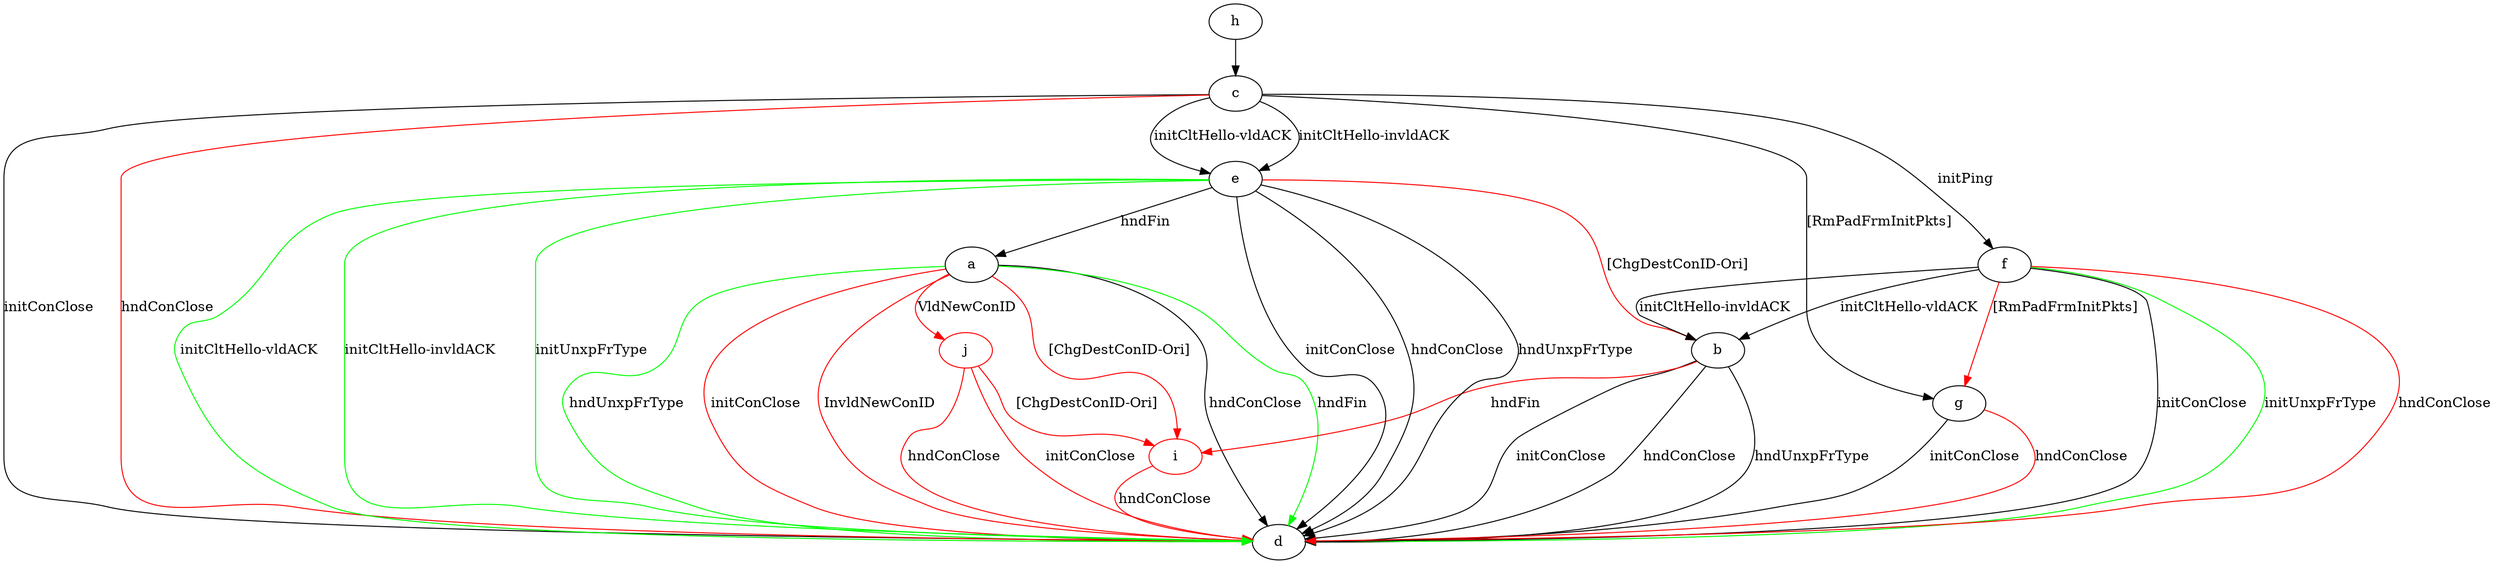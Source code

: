 digraph "" {
	a -> d	[key=0,
		label="hndConClose "];
	a -> d	[key=1,
		color=green,
		label="hndFin "];
	a -> d	[key=2,
		color=green,
		label="hndUnxpFrType "];
	a -> d	[key=3,
		color=red,
		label="initConClose "];
	a -> d	[key=4,
		color=red,
		label="InvldNewConID "];
	i	[color=red];
	a -> i	[key=0,
		color=red,
		label="[ChgDestConID-Ori] "];
	j	[color=red];
	a -> j	[key=0,
		color=red,
		label="VldNewConID "];
	b -> d	[key=0,
		label="initConClose "];
	b -> d	[key=1,
		label="hndConClose "];
	b -> d	[key=2,
		label="hndUnxpFrType "];
	b -> i	[key=0,
		color=red,
		label="hndFin "];
	c -> d	[key=0,
		label="initConClose "];
	c -> d	[key=1,
		color=red,
		label="hndConClose "];
	c -> e	[key=0,
		label="initCltHello-vldACK "];
	c -> e	[key=1,
		label="initCltHello-invldACK "];
	c -> f	[key=0,
		label="initPing "];
	c -> g	[key=0,
		label="[RmPadFrmInitPkts] "];
	e -> a	[key=0,
		label="hndFin "];
	e -> b	[key=0,
		color=red,
		label="[ChgDestConID-Ori] "];
	e -> d	[key=0,
		label="initConClose "];
	e -> d	[key=1,
		label="hndConClose "];
	e -> d	[key=2,
		label="hndUnxpFrType "];
	e -> d	[key=3,
		color=green,
		label="initCltHello-vldACK "];
	e -> d	[key=4,
		color=green,
		label="initCltHello-invldACK "];
	e -> d	[key=5,
		color=green,
		label="initUnxpFrType "];
	f -> b	[key=0,
		label="initCltHello-vldACK "];
	f -> b	[key=1,
		label="initCltHello-invldACK "];
	f -> d	[key=0,
		label="initConClose "];
	f -> d	[key=1,
		color=green,
		label="initUnxpFrType "];
	f -> d	[key=2,
		color=red,
		label="hndConClose "];
	f -> g	[key=0,
		color=red,
		label="[RmPadFrmInitPkts] "];
	g -> d	[key=0,
		label="initConClose "];
	g -> d	[key=1,
		color=red,
		label="hndConClose "];
	h -> c	[key=0];
	i -> d	[key=0,
		color=red,
		label="hndConClose "];
	j -> d	[key=0,
		color=red,
		label="initConClose "];
	j -> d	[key=1,
		color=red,
		label="hndConClose "];
	j -> i	[key=0,
		color=red,
		label="[ChgDestConID-Ori] "];
}
